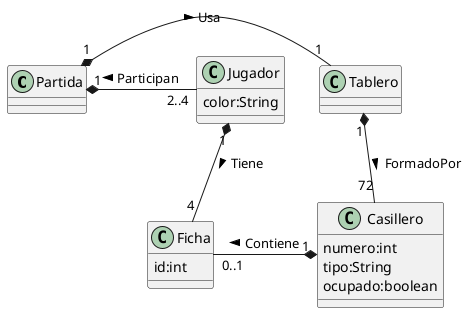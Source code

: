 @startuml Ejercicio_15may2025

class Partida{
}

Class Jugador{
    color:String
}

Class Tablero{
}

Class Casillero{
    numero:int
    tipo:String
    ocupado:boolean
}

Class Ficha{
    id:int
}

Partida "1" *-r- "2..4" Jugador:< Participan
Partida "1" *-r- "1" Tablero:Usa >
Jugador "1" *-- "4" Ficha:Tiene >
Tablero "1" *-- "72" Casillero:FormadoPor >
Casillero "1" *-l- "0..1" Ficha: Contiene > 
 

@enduml